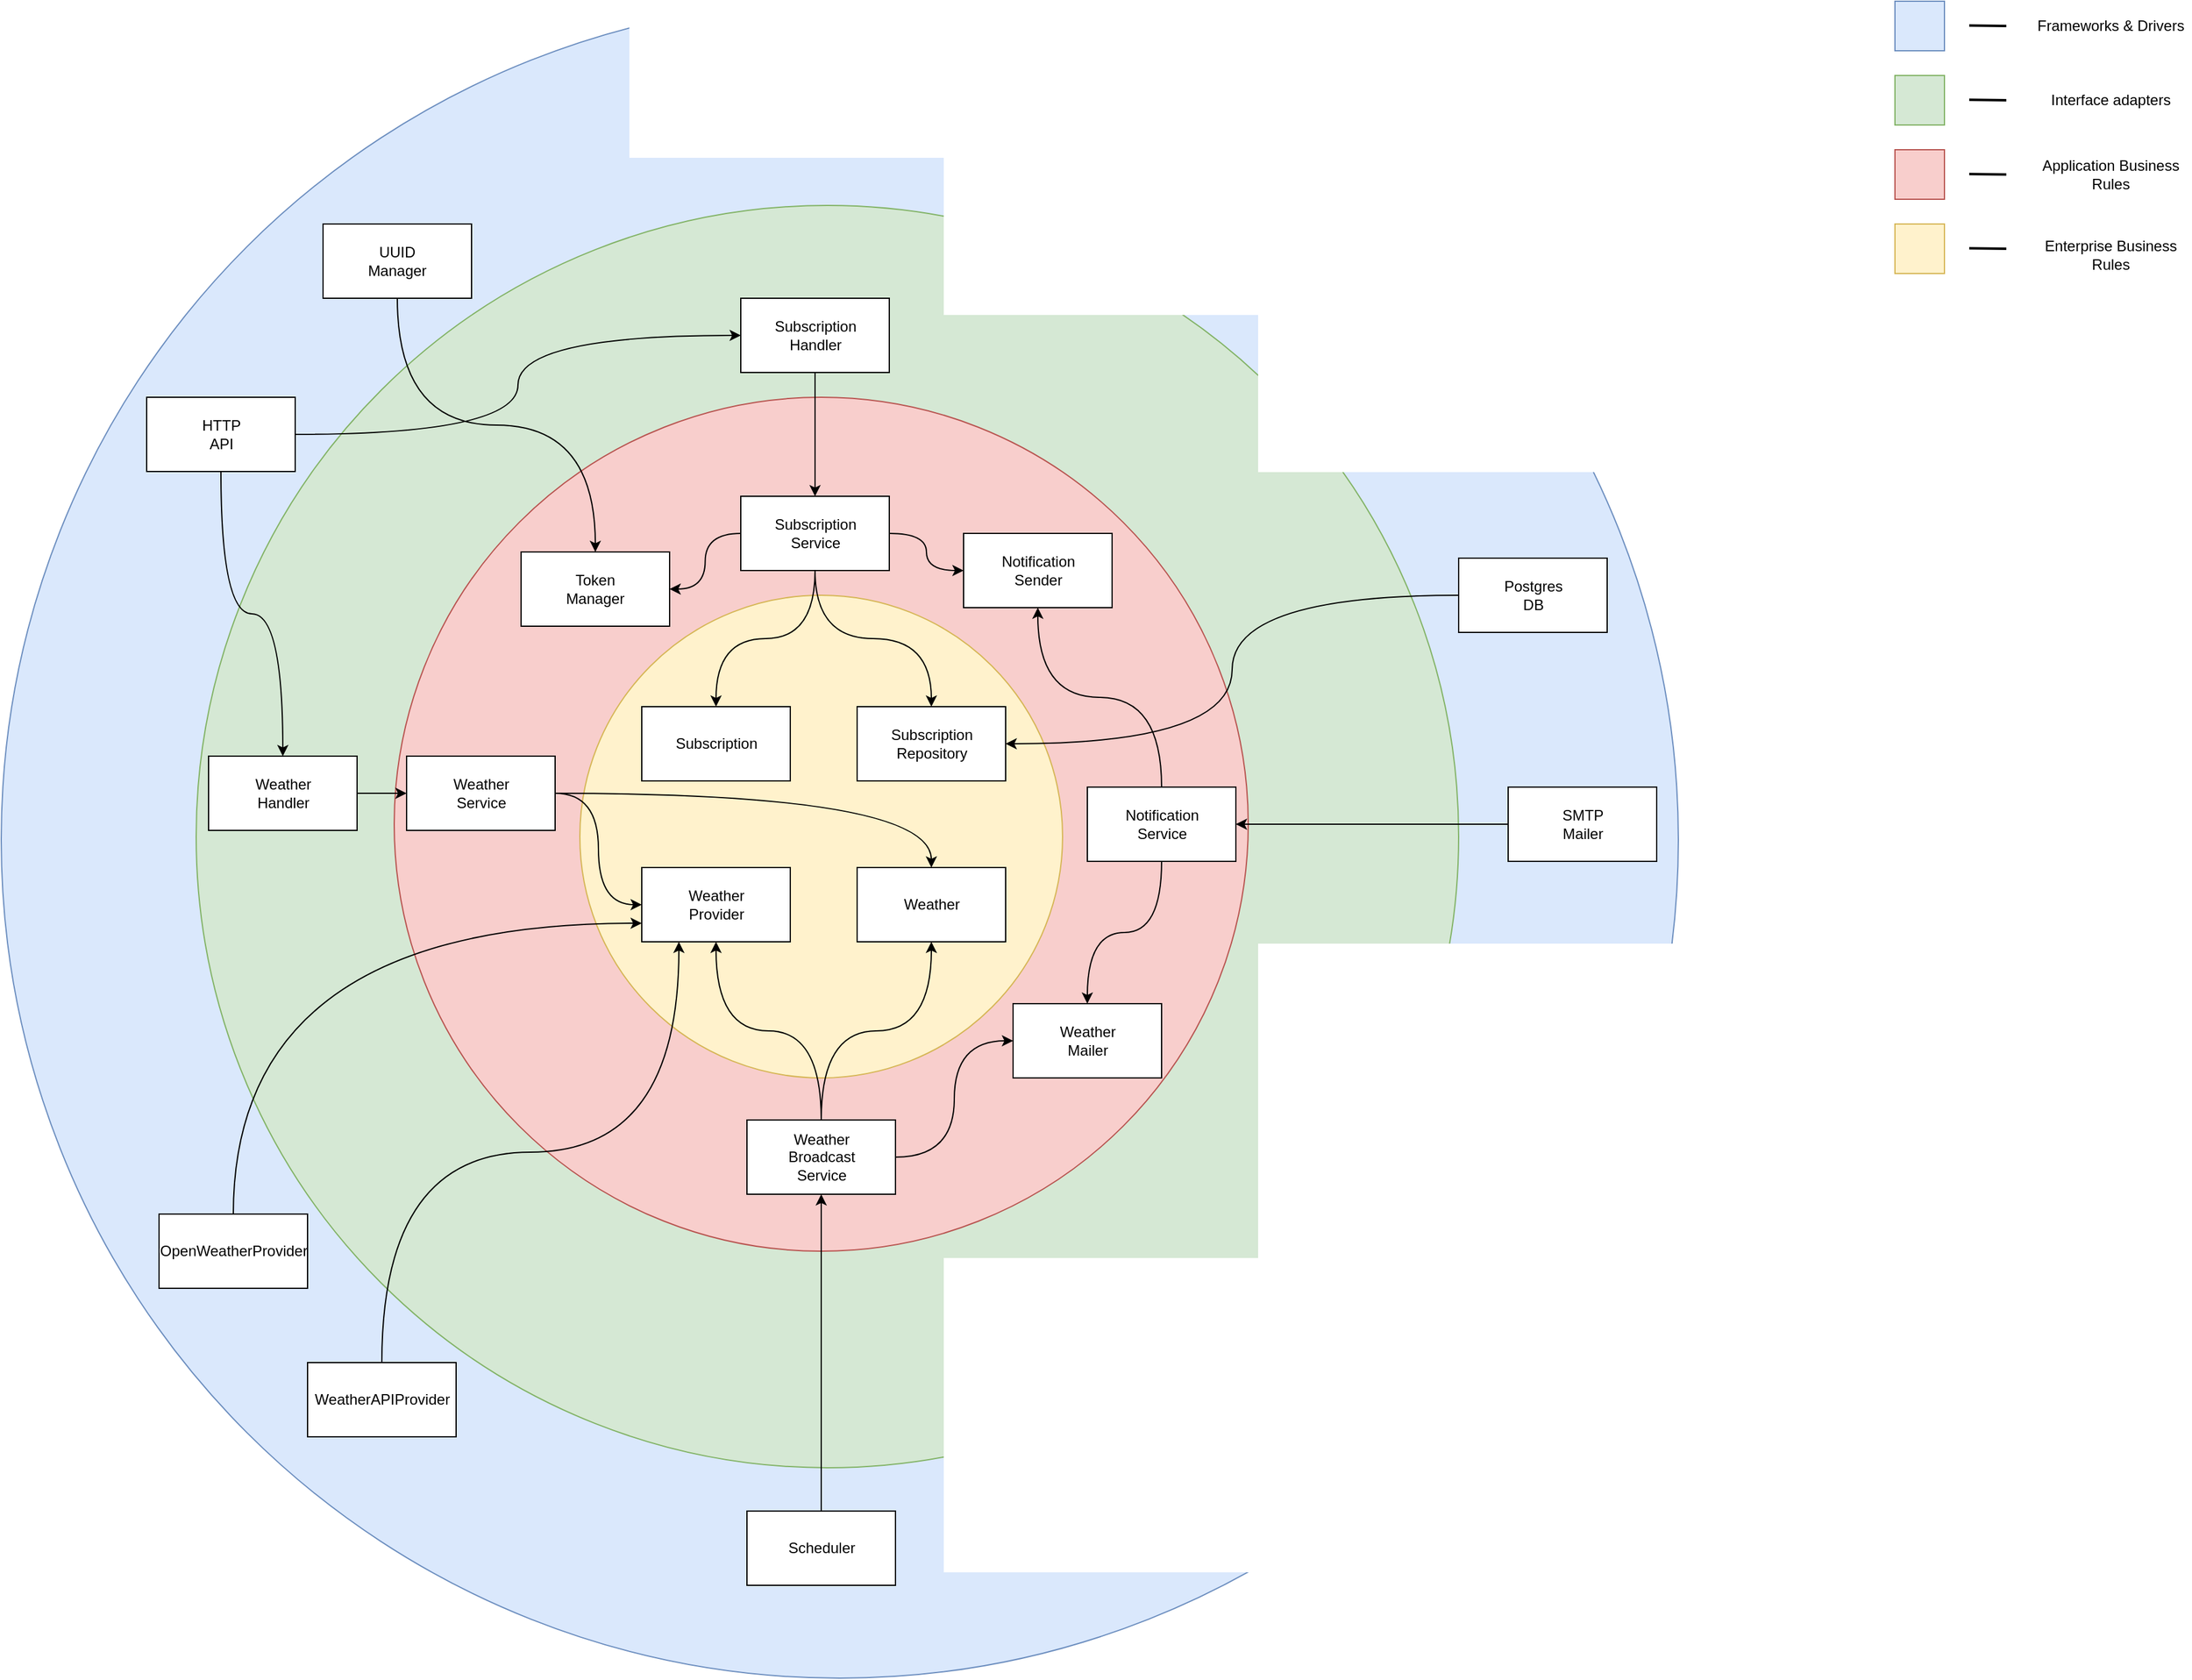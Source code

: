 <mxfile version="27.2.0">
  <diagram name="Сторінка-1" id="CKSWE5SRuvTiVnGOGJng">
    <mxGraphModel dx="2253" dy="825" grid="1" gridSize="10" guides="1" tooltips="1" connect="1" arrows="1" fold="1" page="1" pageScale="1" pageWidth="827" pageHeight="1169" math="0" shadow="0">
      <root>
        <mxCell id="0" />
        <mxCell id="1" parent="0" />
        <mxCell id="rlcF2dgcFBS5Cpg0BwoV-68" value="" style="ellipse;whiteSpace=wrap;html=1;aspect=fixed;fillColor=#dae8fc;strokeColor=#6c8ebf;" parent="1" vertex="1">
          <mxGeometry x="-410" y="80" width="1355" height="1355" as="geometry" />
        </mxCell>
        <mxCell id="rlcF2dgcFBS5Cpg0BwoV-45" value="" style="ellipse;whiteSpace=wrap;html=1;aspect=fixed;fillColor=#d5e8d4;strokeColor=#82b366;" parent="1" vertex="1">
          <mxGeometry x="-252.5" y="245" width="1020" height="1020" as="geometry" />
        </mxCell>
        <mxCell id="rlcF2dgcFBS5Cpg0BwoV-44" value="" style="ellipse;whiteSpace=wrap;html=1;aspect=fixed;fillColor=#f8cecc;strokeColor=#b85450;" parent="1" vertex="1">
          <mxGeometry x="-92.5" y="400" width="690" height="690" as="geometry" />
        </mxCell>
        <mxCell id="rlcF2dgcFBS5Cpg0BwoV-43" value="" style="ellipse;whiteSpace=wrap;html=1;aspect=fixed;fillColor=#fff2cc;strokeColor=#d6b656;" parent="1" vertex="1">
          <mxGeometry x="57.5" y="560" width="390" height="390" as="geometry" />
        </mxCell>
        <mxCell id="rlcF2dgcFBS5Cpg0BwoV-46" value="Subscription" style="rounded=0;whiteSpace=wrap;html=1;" parent="1" vertex="1">
          <mxGeometry x="107.5" y="650" width="120" height="60" as="geometry" />
        </mxCell>
        <mxCell id="rlcF2dgcFBS5Cpg0BwoV-47" value="Weather" style="rounded=0;whiteSpace=wrap;html=1;" parent="1" vertex="1">
          <mxGeometry x="281.5" y="780" width="120" height="60" as="geometry" />
        </mxCell>
        <mxCell id="rlcF2dgcFBS5Cpg0BwoV-48" value="&lt;div&gt;Notification&lt;/div&gt;&lt;div&gt;Sender&lt;/div&gt;" style="rounded=0;whiteSpace=wrap;html=1;" parent="1" vertex="1">
          <mxGeometry x="367.5" y="510" width="120" height="60" as="geometry" />
        </mxCell>
        <mxCell id="rlcF2dgcFBS5Cpg0BwoV-49" value="Weather&lt;div&gt;Mailer&lt;/div&gt;" style="rounded=0;whiteSpace=wrap;html=1;" parent="1" vertex="1">
          <mxGeometry x="407.5" y="890" width="120" height="60" as="geometry" />
        </mxCell>
        <mxCell id="rlcF2dgcFBS5Cpg0BwoV-50" value="Weather&lt;div&gt;Provider&lt;/div&gt;" style="rounded=0;whiteSpace=wrap;html=1;" parent="1" vertex="1">
          <mxGeometry x="107.5" y="780" width="120" height="60" as="geometry" />
        </mxCell>
        <mxCell id="rlcF2dgcFBS5Cpg0BwoV-70" style="edgeStyle=orthogonalEdgeStyle;rounded=0;orthogonalLoop=1;jettySize=auto;html=1;exitX=1;exitY=0.5;exitDx=0;exitDy=0;entryX=0;entryY=0.5;entryDx=0;entryDy=0;curved=1;" parent="1" source="rlcF2dgcFBS5Cpg0BwoV-51" target="rlcF2dgcFBS5Cpg0BwoV-49" edge="1">
          <mxGeometry relative="1" as="geometry" />
        </mxCell>
        <mxCell id="rlcF2dgcFBS5Cpg0BwoV-72" style="edgeStyle=orthogonalEdgeStyle;rounded=0;orthogonalLoop=1;jettySize=auto;html=1;exitX=0.5;exitY=0;exitDx=0;exitDy=0;entryX=0.5;entryY=1;entryDx=0;entryDy=0;curved=1;" parent="1" source="rlcF2dgcFBS5Cpg0BwoV-51" target="rlcF2dgcFBS5Cpg0BwoV-47" edge="1">
          <mxGeometry relative="1" as="geometry" />
        </mxCell>
        <mxCell id="rlcF2dgcFBS5Cpg0BwoV-73" style="edgeStyle=orthogonalEdgeStyle;rounded=0;orthogonalLoop=1;jettySize=auto;html=1;exitX=0.5;exitY=0;exitDx=0;exitDy=0;entryX=0.5;entryY=1;entryDx=0;entryDy=0;curved=1;" parent="1" source="rlcF2dgcFBS5Cpg0BwoV-51" target="rlcF2dgcFBS5Cpg0BwoV-50" edge="1">
          <mxGeometry relative="1" as="geometry" />
        </mxCell>
        <mxCell id="rlcF2dgcFBS5Cpg0BwoV-51" value="Weather&lt;div&gt;Broadcast&lt;/div&gt;&lt;div&gt;Service&lt;/div&gt;" style="rounded=0;whiteSpace=wrap;html=1;" parent="1" vertex="1">
          <mxGeometry x="192.5" y="984" width="120" height="60" as="geometry" />
        </mxCell>
        <mxCell id="rlcF2dgcFBS5Cpg0BwoV-77" style="edgeStyle=orthogonalEdgeStyle;rounded=0;orthogonalLoop=1;jettySize=auto;html=1;exitX=0.5;exitY=0;exitDx=0;exitDy=0;entryX=0.5;entryY=1;entryDx=0;entryDy=0;curved=1;" parent="1" source="rlcF2dgcFBS5Cpg0BwoV-55" target="rlcF2dgcFBS5Cpg0BwoV-48" edge="1">
          <mxGeometry relative="1" as="geometry" />
        </mxCell>
        <mxCell id="rlcF2dgcFBS5Cpg0BwoV-78" style="edgeStyle=orthogonalEdgeStyle;rounded=0;orthogonalLoop=1;jettySize=auto;html=1;exitX=0.5;exitY=1;exitDx=0;exitDy=0;entryX=0.5;entryY=0;entryDx=0;entryDy=0;curved=1;" parent="1" source="rlcF2dgcFBS5Cpg0BwoV-55" target="rlcF2dgcFBS5Cpg0BwoV-49" edge="1">
          <mxGeometry relative="1" as="geometry" />
        </mxCell>
        <mxCell id="rlcF2dgcFBS5Cpg0BwoV-55" value="Notification&lt;br&gt;Service" style="rounded=0;whiteSpace=wrap;html=1;" parent="1" vertex="1">
          <mxGeometry x="467.5" y="715" width="120" height="60" as="geometry" />
        </mxCell>
        <mxCell id="rlcF2dgcFBS5Cpg0BwoV-74" style="edgeStyle=orthogonalEdgeStyle;rounded=0;orthogonalLoop=1;jettySize=auto;html=1;exitX=1;exitY=0.5;exitDx=0;exitDy=0;entryX=0;entryY=0.5;entryDx=0;entryDy=0;curved=1;" parent="1" source="rlcF2dgcFBS5Cpg0BwoV-58" target="rlcF2dgcFBS5Cpg0BwoV-50" edge="1">
          <mxGeometry relative="1" as="geometry" />
        </mxCell>
        <mxCell id="rlcF2dgcFBS5Cpg0BwoV-75" style="edgeStyle=orthogonalEdgeStyle;rounded=0;orthogonalLoop=1;jettySize=auto;html=1;exitX=1;exitY=0.5;exitDx=0;exitDy=0;entryX=0.5;entryY=0;entryDx=0;entryDy=0;curved=1;" parent="1" source="rlcF2dgcFBS5Cpg0BwoV-58" target="rlcF2dgcFBS5Cpg0BwoV-47" edge="1">
          <mxGeometry relative="1" as="geometry" />
        </mxCell>
        <mxCell id="rlcF2dgcFBS5Cpg0BwoV-58" value="Weather&lt;div&gt;Service&lt;/div&gt;" style="rounded=0;whiteSpace=wrap;html=1;" parent="1" vertex="1">
          <mxGeometry x="-82.5" y="690" width="120" height="60" as="geometry" />
        </mxCell>
        <mxCell id="rlcF2dgcFBS5Cpg0BwoV-62" style="edgeStyle=orthogonalEdgeStyle;rounded=0;orthogonalLoop=1;jettySize=auto;html=1;exitX=0.5;exitY=1;exitDx=0;exitDy=0;entryX=0.5;entryY=0;entryDx=0;entryDy=0;curved=1;" parent="1" source="rlcF2dgcFBS5Cpg0BwoV-61" target="rlcF2dgcFBS5Cpg0BwoV-46" edge="1">
          <mxGeometry relative="1" as="geometry" />
        </mxCell>
        <mxCell id="rlcF2dgcFBS5Cpg0BwoV-69" style="edgeStyle=orthogonalEdgeStyle;rounded=0;orthogonalLoop=1;jettySize=auto;html=1;exitX=1;exitY=0.5;exitDx=0;exitDy=0;entryX=0;entryY=0.5;entryDx=0;entryDy=0;curved=1;" parent="1" source="rlcF2dgcFBS5Cpg0BwoV-61" target="rlcF2dgcFBS5Cpg0BwoV-48" edge="1">
          <mxGeometry relative="1" as="geometry" />
        </mxCell>
        <mxCell id="rlcF2dgcFBS5Cpg0BwoV-76" style="edgeStyle=orthogonalEdgeStyle;rounded=0;orthogonalLoop=1;jettySize=auto;html=1;exitX=0.5;exitY=1;exitDx=0;exitDy=0;entryX=0.5;entryY=0;entryDx=0;entryDy=0;curved=1;" parent="1" source="rlcF2dgcFBS5Cpg0BwoV-61" target="rlcF2dgcFBS5Cpg0BwoV-71" edge="1">
          <mxGeometry relative="1" as="geometry" />
        </mxCell>
        <mxCell id="rlcF2dgcFBS5Cpg0BwoV-93" style="edgeStyle=orthogonalEdgeStyle;rounded=0;orthogonalLoop=1;jettySize=auto;html=1;exitX=0;exitY=0.5;exitDx=0;exitDy=0;entryX=1;entryY=0.5;entryDx=0;entryDy=0;curved=1;" parent="1" source="rlcF2dgcFBS5Cpg0BwoV-61" target="rlcF2dgcFBS5Cpg0BwoV-92" edge="1">
          <mxGeometry relative="1" as="geometry" />
        </mxCell>
        <mxCell id="rlcF2dgcFBS5Cpg0BwoV-61" value="Subscription&lt;div&gt;Service&lt;/div&gt;" style="rounded=0;whiteSpace=wrap;html=1;" parent="1" vertex="1">
          <mxGeometry x="187.5" y="480" width="120" height="60" as="geometry" />
        </mxCell>
        <mxCell id="rlcF2dgcFBS5Cpg0BwoV-65" style="edgeStyle=orthogonalEdgeStyle;rounded=0;orthogonalLoop=1;jettySize=auto;html=1;exitX=1;exitY=0.5;exitDx=0;exitDy=0;entryX=0;entryY=0.5;entryDx=0;entryDy=0;" parent="1" source="rlcF2dgcFBS5Cpg0BwoV-64" target="rlcF2dgcFBS5Cpg0BwoV-58" edge="1">
          <mxGeometry relative="1" as="geometry" />
        </mxCell>
        <mxCell id="rlcF2dgcFBS5Cpg0BwoV-64" value="Weather&lt;div&gt;Handler&lt;/div&gt;" style="rounded=0;whiteSpace=wrap;html=1;" parent="1" vertex="1">
          <mxGeometry x="-242.5" y="690" width="120" height="60" as="geometry" />
        </mxCell>
        <mxCell id="rlcF2dgcFBS5Cpg0BwoV-67" style="edgeStyle=orthogonalEdgeStyle;rounded=0;orthogonalLoop=1;jettySize=auto;html=1;exitX=0.5;exitY=1;exitDx=0;exitDy=0;entryX=0.5;entryY=0;entryDx=0;entryDy=0;" parent="1" source="rlcF2dgcFBS5Cpg0BwoV-66" target="rlcF2dgcFBS5Cpg0BwoV-61" edge="1">
          <mxGeometry relative="1" as="geometry" />
        </mxCell>
        <mxCell id="rlcF2dgcFBS5Cpg0BwoV-66" value="Subscription&lt;div&gt;Handler&lt;/div&gt;" style="rounded=0;whiteSpace=wrap;html=1;" parent="1" vertex="1">
          <mxGeometry x="187.5" y="320" width="120" height="60" as="geometry" />
        </mxCell>
        <mxCell id="rlcF2dgcFBS5Cpg0BwoV-71" value="Subscription&lt;br&gt;Repository" style="rounded=0;whiteSpace=wrap;html=1;" parent="1" vertex="1">
          <mxGeometry x="281.5" y="650" width="120" height="60" as="geometry" />
        </mxCell>
        <mxCell id="rlcF2dgcFBS5Cpg0BwoV-80" style="edgeStyle=orthogonalEdgeStyle;rounded=0;orthogonalLoop=1;jettySize=auto;html=1;exitX=0;exitY=0.5;exitDx=0;exitDy=0;entryX=1;entryY=0.5;entryDx=0;entryDy=0;curved=1;" parent="1" source="rlcF2dgcFBS5Cpg0BwoV-79" target="rlcF2dgcFBS5Cpg0BwoV-71" edge="1">
          <mxGeometry relative="1" as="geometry" />
        </mxCell>
        <mxCell id="rlcF2dgcFBS5Cpg0BwoV-79" value="Postgres&lt;br&gt;DB" style="rounded=0;whiteSpace=wrap;html=1;" parent="1" vertex="1">
          <mxGeometry x="767.5" y="530" width="120" height="60" as="geometry" />
        </mxCell>
        <mxCell id="rlcF2dgcFBS5Cpg0BwoV-82" style="edgeStyle=orthogonalEdgeStyle;rounded=0;orthogonalLoop=1;jettySize=auto;html=1;exitX=0.5;exitY=0;exitDx=0;exitDy=0;entryX=0.5;entryY=1;entryDx=0;entryDy=0;" parent="1" source="rlcF2dgcFBS5Cpg0BwoV-81" target="rlcF2dgcFBS5Cpg0BwoV-51" edge="1">
          <mxGeometry relative="1" as="geometry" />
        </mxCell>
        <mxCell id="rlcF2dgcFBS5Cpg0BwoV-81" value="Scheduler" style="rounded=0;whiteSpace=wrap;html=1;" parent="1" vertex="1">
          <mxGeometry x="192.5" y="1300" width="120" height="60" as="geometry" />
        </mxCell>
        <mxCell id="rlcF2dgcFBS5Cpg0BwoV-84" style="edgeStyle=orthogonalEdgeStyle;rounded=0;orthogonalLoop=1;jettySize=auto;html=1;exitX=0.5;exitY=1;exitDx=0;exitDy=0;entryX=0.5;entryY=0;entryDx=0;entryDy=0;curved=1;" parent="1" source="rlcF2dgcFBS5Cpg0BwoV-83" target="rlcF2dgcFBS5Cpg0BwoV-64" edge="1">
          <mxGeometry relative="1" as="geometry" />
        </mxCell>
        <mxCell id="rlcF2dgcFBS5Cpg0BwoV-85" style="edgeStyle=orthogonalEdgeStyle;rounded=0;orthogonalLoop=1;jettySize=auto;html=1;exitX=1;exitY=0.5;exitDx=0;exitDy=0;entryX=0;entryY=0.5;entryDx=0;entryDy=0;curved=1;" parent="1" source="rlcF2dgcFBS5Cpg0BwoV-83" target="rlcF2dgcFBS5Cpg0BwoV-66" edge="1">
          <mxGeometry relative="1" as="geometry" />
        </mxCell>
        <mxCell id="rlcF2dgcFBS5Cpg0BwoV-83" value="HTTP&lt;br&gt;API" style="rounded=0;whiteSpace=wrap;html=1;" parent="1" vertex="1">
          <mxGeometry x="-292.5" y="400" width="120" height="60" as="geometry" />
        </mxCell>
        <mxCell id="rlcF2dgcFBS5Cpg0BwoV-87" style="edgeStyle=orthogonalEdgeStyle;rounded=0;orthogonalLoop=1;jettySize=auto;html=1;exitX=0;exitY=0.5;exitDx=0;exitDy=0;entryX=1;entryY=0.5;entryDx=0;entryDy=0;curved=1;" parent="1" source="rlcF2dgcFBS5Cpg0BwoV-86" target="rlcF2dgcFBS5Cpg0BwoV-55" edge="1">
          <mxGeometry relative="1" as="geometry" />
        </mxCell>
        <mxCell id="rlcF2dgcFBS5Cpg0BwoV-86" value="SMTP&lt;br&gt;Mailer" style="rounded=0;whiteSpace=wrap;html=1;" parent="1" vertex="1">
          <mxGeometry x="807.5" y="715" width="120" height="60" as="geometry" />
        </mxCell>
        <mxCell id="rlcF2dgcFBS5Cpg0BwoV-91" style="edgeStyle=orthogonalEdgeStyle;rounded=0;orthogonalLoop=1;jettySize=auto;html=1;exitX=0.5;exitY=0;exitDx=0;exitDy=0;entryX=0;entryY=0.75;entryDx=0;entryDy=0;curved=1;" parent="1" source="rlcF2dgcFBS5Cpg0BwoV-88" target="rlcF2dgcFBS5Cpg0BwoV-50" edge="1">
          <mxGeometry relative="1" as="geometry" />
        </mxCell>
        <mxCell id="rlcF2dgcFBS5Cpg0BwoV-88" value="OpenWeatherProvider" style="rounded=0;whiteSpace=wrap;html=1;" parent="1" vertex="1">
          <mxGeometry x="-282.5" y="1060" width="120" height="60" as="geometry" />
        </mxCell>
        <mxCell id="rlcF2dgcFBS5Cpg0BwoV-90" style="edgeStyle=orthogonalEdgeStyle;rounded=0;orthogonalLoop=1;jettySize=auto;html=1;exitX=0.5;exitY=0;exitDx=0;exitDy=0;entryX=0.25;entryY=1;entryDx=0;entryDy=0;curved=1;" parent="1" source="rlcF2dgcFBS5Cpg0BwoV-89" target="rlcF2dgcFBS5Cpg0BwoV-50" edge="1">
          <mxGeometry relative="1" as="geometry" />
        </mxCell>
        <mxCell id="rlcF2dgcFBS5Cpg0BwoV-89" value="WeatherAPIProvider" style="rounded=0;whiteSpace=wrap;html=1;" parent="1" vertex="1">
          <mxGeometry x="-162.5" y="1180" width="120" height="60" as="geometry" />
        </mxCell>
        <mxCell id="rlcF2dgcFBS5Cpg0BwoV-92" value="Token&lt;div&gt;Manager&lt;/div&gt;" style="rounded=0;whiteSpace=wrap;html=1;" parent="1" vertex="1">
          <mxGeometry x="10" y="525" width="120" height="60" as="geometry" />
        </mxCell>
        <mxCell id="rlcF2dgcFBS5Cpg0BwoV-95" style="edgeStyle=orthogonalEdgeStyle;rounded=0;orthogonalLoop=1;jettySize=auto;html=1;exitX=0.5;exitY=1;exitDx=0;exitDy=0;entryX=0.5;entryY=0;entryDx=0;entryDy=0;curved=1;" parent="1" source="rlcF2dgcFBS5Cpg0BwoV-94" target="rlcF2dgcFBS5Cpg0BwoV-92" edge="1">
          <mxGeometry relative="1" as="geometry" />
        </mxCell>
        <mxCell id="rlcF2dgcFBS5Cpg0BwoV-94" value="UUID&lt;div&gt;Manager&lt;/div&gt;" style="rounded=0;whiteSpace=wrap;html=1;" parent="1" vertex="1">
          <mxGeometry x="-150" y="260" width="120" height="60" as="geometry" />
        </mxCell>
        <mxCell id="rlcF2dgcFBS5Cpg0BwoV-96" value="" style="rounded=0;whiteSpace=wrap;html=1;fillColor=#dae8fc;strokeColor=#6c8ebf;" parent="1" vertex="1">
          <mxGeometry x="1120" y="80" width="40" height="40" as="geometry" />
        </mxCell>
        <mxCell id="rlcF2dgcFBS5Cpg0BwoV-97" value="" style="rounded=0;whiteSpace=wrap;html=1;fillColor=#d5e8d4;strokeColor=#82b366;" parent="1" vertex="1">
          <mxGeometry x="1120" y="140" width="40" height="40" as="geometry" />
        </mxCell>
        <mxCell id="rlcF2dgcFBS5Cpg0BwoV-99" value="" style="rounded=0;whiteSpace=wrap;html=1;fillColor=#f8cecc;strokeColor=#b85450;" parent="1" vertex="1">
          <mxGeometry x="1120" y="200" width="40" height="40" as="geometry" />
        </mxCell>
        <mxCell id="rlcF2dgcFBS5Cpg0BwoV-100" value="" style="rounded=0;whiteSpace=wrap;html=1;fillColor=#fff2cc;strokeColor=#d6b656;" parent="1" vertex="1">
          <mxGeometry x="1120" y="260" width="40" height="40" as="geometry" />
        </mxCell>
        <mxCell id="rlcF2dgcFBS5Cpg0BwoV-103" value="" style="endArrow=none;html=1;rounded=0;strokeWidth=2;" parent="1" edge="1">
          <mxGeometry width="50" height="50" relative="1" as="geometry">
            <mxPoint x="1180" y="99.63" as="sourcePoint" />
            <mxPoint x="1210" y="100" as="targetPoint" />
          </mxGeometry>
        </mxCell>
        <mxCell id="rlcF2dgcFBS5Cpg0BwoV-104" value="" style="endArrow=none;html=1;rounded=0;strokeWidth=2;" parent="1" edge="1">
          <mxGeometry width="50" height="50" relative="1" as="geometry">
            <mxPoint x="1180" y="159.63" as="sourcePoint" />
            <mxPoint x="1210" y="160" as="targetPoint" />
          </mxGeometry>
        </mxCell>
        <mxCell id="rlcF2dgcFBS5Cpg0BwoV-105" value="" style="endArrow=none;html=1;rounded=0;strokeWidth=2;" parent="1" edge="1">
          <mxGeometry width="50" height="50" relative="1" as="geometry">
            <mxPoint x="1180" y="219.63" as="sourcePoint" />
            <mxPoint x="1210" y="220" as="targetPoint" />
          </mxGeometry>
        </mxCell>
        <mxCell id="rlcF2dgcFBS5Cpg0BwoV-106" value="" style="endArrow=none;html=1;rounded=0;strokeWidth=2;" parent="1" edge="1">
          <mxGeometry width="50" height="50" relative="1" as="geometry">
            <mxPoint x="1180" y="279.63" as="sourcePoint" />
            <mxPoint x="1210" y="280" as="targetPoint" />
          </mxGeometry>
        </mxCell>
        <mxCell id="rlcF2dgcFBS5Cpg0BwoV-107" value="Frameworks &amp;amp; Drivers" style="text;html=1;align=center;verticalAlign=middle;whiteSpace=wrap;rounded=0;" parent="1" vertex="1">
          <mxGeometry x="1230" y="85" width="129" height="30" as="geometry" />
        </mxCell>
        <mxCell id="rlcF2dgcFBS5Cpg0BwoV-108" value="Interface adapters" style="text;html=1;align=center;verticalAlign=middle;whiteSpace=wrap;rounded=0;" parent="1" vertex="1">
          <mxGeometry x="1230" y="145" width="129" height="30" as="geometry" />
        </mxCell>
        <mxCell id="rlcF2dgcFBS5Cpg0BwoV-109" value="Application Business Rules" style="text;html=1;align=center;verticalAlign=middle;whiteSpace=wrap;rounded=0;" parent="1" vertex="1">
          <mxGeometry x="1230" y="205" width="129" height="30" as="geometry" />
        </mxCell>
        <mxCell id="rlcF2dgcFBS5Cpg0BwoV-110" value="Enterprise Business Rules" style="text;html=1;align=center;verticalAlign=middle;whiteSpace=wrap;rounded=0;" parent="1" vertex="1">
          <mxGeometry x="1230" y="270" width="129" height="30" as="geometry" />
        </mxCell>
      </root>
    </mxGraphModel>
  </diagram>
</mxfile>
